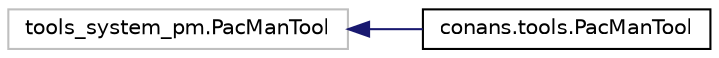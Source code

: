 digraph "Graphical Class Hierarchy"
{
 // LATEX_PDF_SIZE
  edge [fontname="Helvetica",fontsize="10",labelfontname="Helvetica",labelfontsize="10"];
  node [fontname="Helvetica",fontsize="10",shape=record];
  rankdir="LR";
  Node2876 [label="tools_system_pm.PacManTool",height=0.2,width=0.4,color="grey75", fillcolor="white", style="filled",tooltip=" "];
  Node2876 -> Node0 [dir="back",color="midnightblue",fontsize="10",style="solid",fontname="Helvetica"];
  Node0 [label="conans.tools.PacManTool",height=0.2,width=0.4,color="black", fillcolor="white", style="filled",URL="$classconans_1_1tools_1_1PacManTool.html",tooltip=" "];
}
